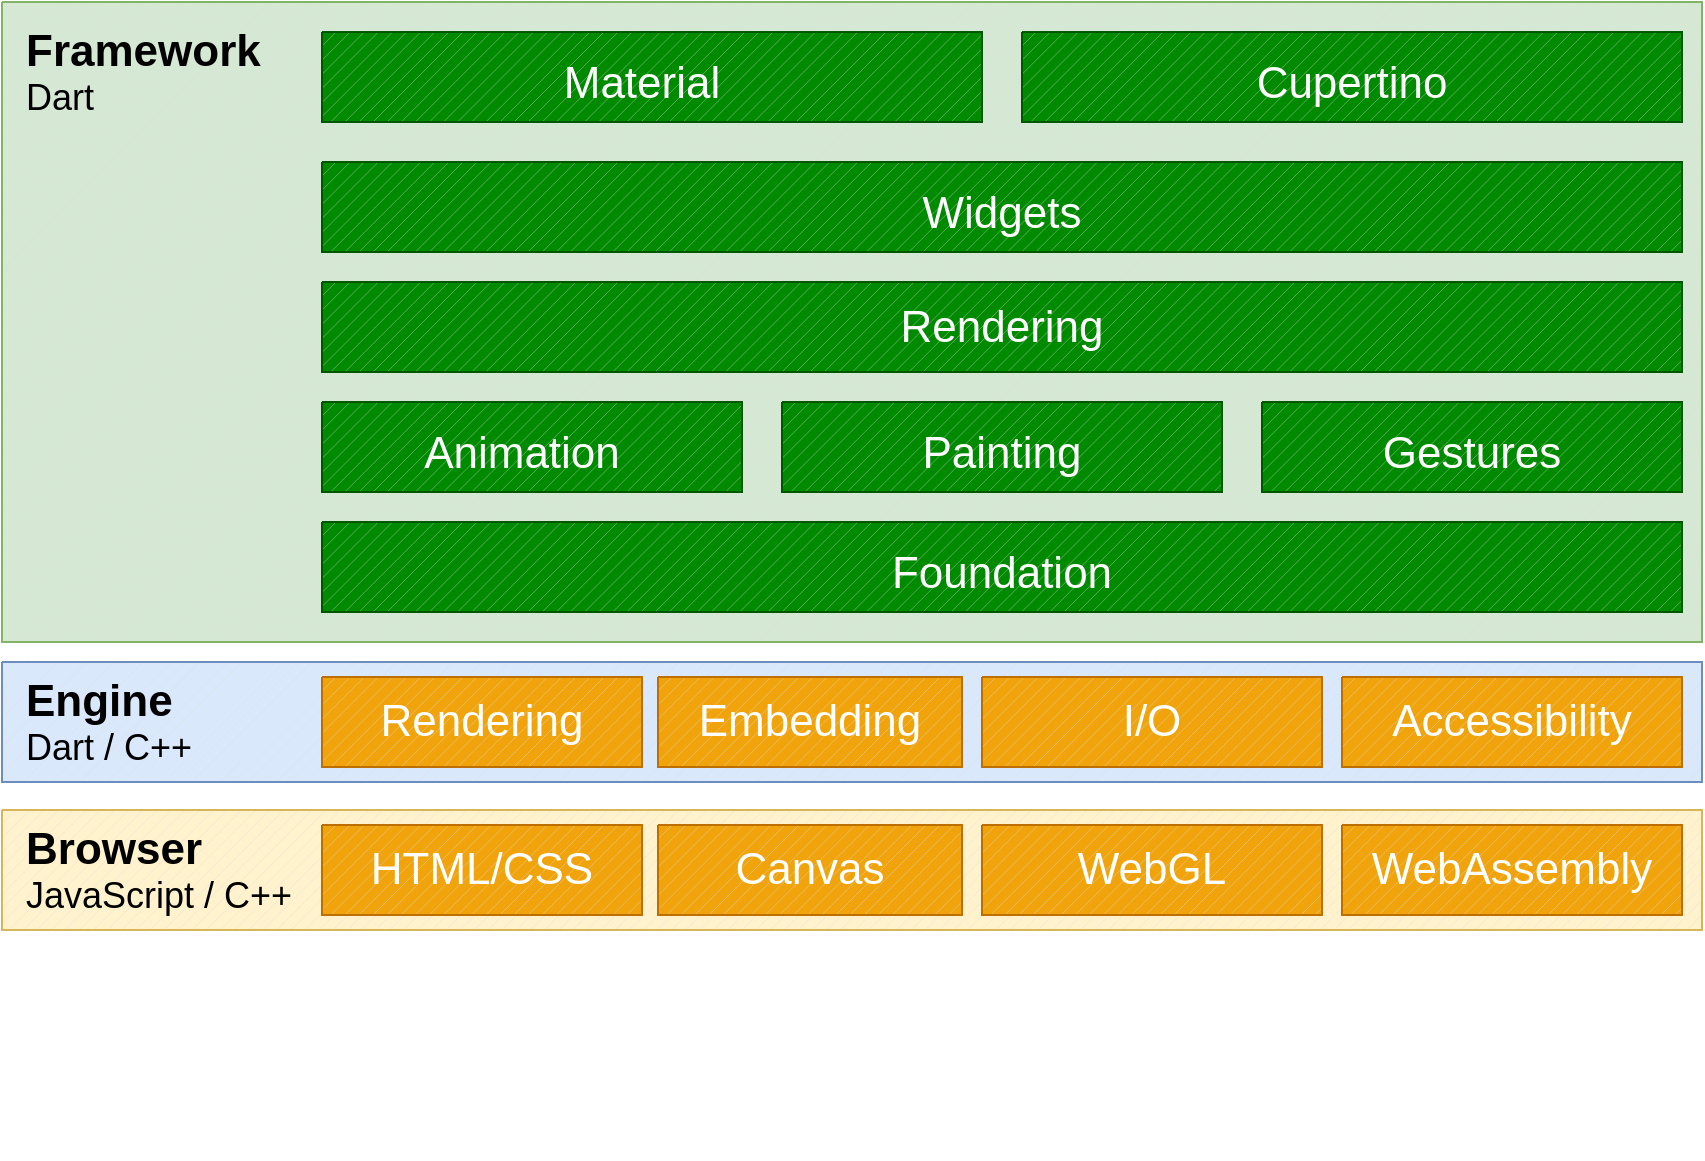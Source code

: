 <mxfile version="26.0.5">
  <diagram name="Page-1" id="iEswzy7BcGWgSbrlDjEJ">
    <mxGraphModel dx="1226" dy="746" grid="1" gridSize="10" guides="1" tooltips="1" connect="1" arrows="1" fold="1" page="1" pageScale="1" pageWidth="850" pageHeight="1100" math="0" shadow="0">
      <root>
        <mxCell id="0" />
        <mxCell id="1" parent="0" />
        <mxCell id="eU0kjX7wS5xwUF7xRdHj-2" value="" style="verticalLabelPosition=bottom;verticalAlign=top;html=1;shape=mxgraph.basic.patternFillRect;fillStyle=diag;step=5;fillStrokeWidth=0.2;fillStrokeColor=#dddddd;fillColor=#d5e8d4;strokeColor=#82b366;align=center;fontFamily=Helvetica;fontSize=12;fontColor=light-dark(#ffffff, #ededed);" parent="1" vertex="1">
          <mxGeometry x="20" y="70" width="850" height="320" as="geometry" />
        </mxCell>
        <mxCell id="eU0kjX7wS5xwUF7xRdHj-3" value="" style="verticalLabelPosition=bottom;verticalAlign=top;html=1;shape=mxgraph.basic.patternFillRect;fillStyle=diag;step=5;fillStrokeWidth=0.2;fillStrokeColor=#dddddd;fillColor=#fff2cc;strokeColor=#d6b656;labelBackgroundColor=default;textShadow=1;" parent="1" vertex="1">
          <mxGeometry x="20" y="474" width="850" height="60" as="geometry" />
        </mxCell>
        <mxCell id="eU0kjX7wS5xwUF7xRdHj-4" value="&lt;font style=&quot;font-size: 22px;&quot;&gt;&lt;b&gt;Framework&lt;/b&gt;&lt;/font&gt;&lt;div&gt;&lt;font style=&quot;font-size: 18px;&quot;&gt;Dart&lt;/font&gt;&lt;/div&gt;" style="text;html=1;align=left;verticalAlign=middle;whiteSpace=wrap;rounded=0;" parent="1" vertex="1">
          <mxGeometry x="30" y="80" width="120" height="50" as="geometry" />
        </mxCell>
        <mxCell id="eU0kjX7wS5xwUF7xRdHj-6" style="edgeStyle=orthogonalEdgeStyle;rounded=0;orthogonalLoop=1;jettySize=auto;html=1;exitX=0.5;exitY=1;exitDx=0;exitDy=0;" parent="1" edge="1">
          <mxGeometry relative="1" as="geometry">
            <mxPoint x="165" y="640" as="sourcePoint" />
            <mxPoint x="165" y="640" as="targetPoint" />
          </mxGeometry>
        </mxCell>
        <mxCell id="eU0kjX7wS5xwUF7xRdHj-7" value="&lt;font style=&quot;font-size: 22px;&quot;&gt;&lt;b&gt;Browser&lt;/b&gt;&lt;/font&gt;&lt;div&gt;&lt;font style=&quot;font-size: 18px;&quot;&gt;JavaScript / C++&lt;/font&gt;&lt;/div&gt;" style="text;html=1;align=left;verticalAlign=middle;whiteSpace=wrap;rounded=0;" parent="1" vertex="1">
          <mxGeometry x="30" y="489" width="150" height="30" as="geometry" />
        </mxCell>
        <mxCell id="eU0kjX7wS5xwUF7xRdHj-10" value="" style="verticalLabelPosition=bottom;verticalAlign=top;html=1;shape=mxgraph.basic.patternFillRect;fillStyle=diag;step=5;fillStrokeWidth=0.2;fillStrokeColor=#dddddd;fillColor=#008a00;fontColor=#ffffff;strokeColor=#005700;" parent="1" vertex="1">
          <mxGeometry x="180" y="85" width="330" height="45" as="geometry" />
        </mxCell>
        <mxCell id="eU0kjX7wS5xwUF7xRdHj-11" value="" style="verticalLabelPosition=bottom;verticalAlign=top;html=1;shape=mxgraph.basic.patternFillRect;fillStyle=diag;step=5;fillStrokeWidth=0.2;fillStrokeColor=#dddddd;fillColor=#008a00;fontColor=#ffffff;strokeColor=#005700;" parent="1" vertex="1">
          <mxGeometry x="530" y="85" width="330" height="45" as="geometry" />
        </mxCell>
        <mxCell id="eU0kjX7wS5xwUF7xRdHj-12" value="&lt;font style=&quot;font-size: 22px;&quot;&gt;Material&lt;/font&gt;" style="text;html=1;align=center;verticalAlign=middle;whiteSpace=wrap;rounded=0;fontSize=28;fontColor=light-dark(#ffffff, #ededed);" parent="1" vertex="1">
          <mxGeometry x="300" y="92.5" width="80" height="30" as="geometry" />
        </mxCell>
        <mxCell id="eU0kjX7wS5xwUF7xRdHj-13" value="&lt;font style=&quot;font-size: 22px;&quot;&gt;Cupertino&lt;/font&gt;" style="text;html=1;align=center;verticalAlign=middle;whiteSpace=wrap;rounded=0;fontSize=28;fontColor=light-dark(#ffffff, #ededed);" parent="1" vertex="1">
          <mxGeometry x="655" y="92.5" width="80" height="30" as="geometry" />
        </mxCell>
        <mxCell id="eU0kjX7wS5xwUF7xRdHj-14" value="" style="verticalLabelPosition=bottom;verticalAlign=top;html=1;shape=mxgraph.basic.patternFillRect;fillStyle=diag;step=5;fillStrokeWidth=0.2;fillStrokeColor=#dddddd;fillColor=#008a00;fontColor=#ffffff;strokeColor=#005700;" parent="1" vertex="1">
          <mxGeometry x="180" y="150" width="680" height="45" as="geometry" />
        </mxCell>
        <mxCell id="eU0kjX7wS5xwUF7xRdHj-15" value="" style="verticalLabelPosition=bottom;verticalAlign=top;html=1;shape=mxgraph.basic.patternFillRect;fillStyle=diag;step=5;fillStrokeWidth=0.2;fillStrokeColor=#dddddd;fillColor=#008a00;fontColor=#ffffff;strokeColor=#005700;" parent="1" vertex="1">
          <mxGeometry x="180" y="210" width="680" height="45" as="geometry" />
        </mxCell>
        <mxCell id="eU0kjX7wS5xwUF7xRdHj-16" value="" style="verticalLabelPosition=bottom;verticalAlign=top;html=1;shape=mxgraph.basic.patternFillRect;fillStyle=diag;step=5;fillStrokeWidth=0.2;fillStrokeColor=#dddddd;fillColor=#008a00;fontColor=#ffffff;strokeColor=#005700;" parent="1" vertex="1">
          <mxGeometry x="180" y="330" width="680" height="45" as="geometry" />
        </mxCell>
        <mxCell id="eU0kjX7wS5xwUF7xRdHj-17" value="" style="verticalLabelPosition=bottom;verticalAlign=top;html=1;shape=mxgraph.basic.patternFillRect;fillStyle=diag;step=5;fillStrokeWidth=0.2;fillStrokeColor=#dddddd;fillColor=#008a00;fontColor=#ffffff;strokeColor=#005700;" parent="1" vertex="1">
          <mxGeometry x="180" y="270" width="210" height="45" as="geometry" />
        </mxCell>
        <mxCell id="eU0kjX7wS5xwUF7xRdHj-19" value="&lt;font style=&quot;font-size: 22px;&quot;&gt;Widgets&lt;/font&gt;&lt;span style=&quot;color: rgba(0, 0, 0, 0); font-family: monospace; font-size: 0px; text-align: start; text-wrap-mode: nowrap;&quot;&gt;%3CmxGraphModel%3E%3Croot%3E%3CmxCell%20id%3D%220%22%2F%3E%3CmxCell%20id%3D%221%22%20parent%3D%220%22%2F%3E%3CmxCell%20id%3D%222%22%20value%3D%22%26lt%3Bfont%20style%3D%26quot%3Bfont-size%3A%2022px%3B%26quot%3B%26gt%3BMaterial%26lt%3B%2Ffont%26gt%3B%22%20style%3D%22text%3Bhtml%3D1%3Balign%3Dcenter%3BverticalAlign%3Dmiddle%3BwhiteSpace%3Dwrap%3Brounded%3D0%3BfontSize%3D28%3BfontColor%3Dlight-dark(%23ffffff%2C%20%23ededed)%3B%22%20vertex%3D%221%22%20parent%3D%221%22%3E%3CmxGeometry%20x%3D%22300%22%20y%3D%2292.5%22%20width%3D%2280%22%20height%3D%2230%22%20as%3D%22geometry%22%2F%3E%3C%2FmxCell%3E%3C%2Froot%3E%3C%2FmxGraphModel%3E&lt;/span&gt;" style="text;html=1;align=center;verticalAlign=middle;whiteSpace=wrap;rounded=0;fontSize=28;fontColor=light-dark(#ffffff, #ededed);" parent="1" vertex="1">
          <mxGeometry x="480" y="157.5" width="80" height="30" as="geometry" />
        </mxCell>
        <mxCell id="eU0kjX7wS5xwUF7xRdHj-20" value="&lt;span style=&quot;font-size: 22px;&quot;&gt;Rendering&lt;/span&gt;" style="text;html=1;align=center;verticalAlign=middle;whiteSpace=wrap;rounded=0;fontSize=28;fontColor=light-dark(#ffffff, #ededed);" parent="1" vertex="1">
          <mxGeometry x="480" y="215" width="80" height="30" as="geometry" />
        </mxCell>
        <mxCell id="eU0kjX7wS5xwUF7xRdHj-21" value="&lt;span style=&quot;font-size: 22px;&quot;&gt;Foundation&lt;/span&gt;" style="text;html=1;align=center;verticalAlign=middle;whiteSpace=wrap;rounded=0;fontSize=28;fontColor=light-dark(#ffffff, #ededed);" parent="1" vertex="1">
          <mxGeometry x="480" y="337.5" width="80" height="30" as="geometry" />
        </mxCell>
        <mxCell id="eU0kjX7wS5xwUF7xRdHj-23" value="" style="verticalLabelPosition=bottom;verticalAlign=top;html=1;shape=mxgraph.basic.patternFillRect;fillStyle=diag;step=5;fillStrokeWidth=0.2;fillStrokeColor=#dddddd;fillColor=#008a00;fontColor=#ffffff;strokeColor=#005700;" parent="1" vertex="1">
          <mxGeometry x="410" y="270" width="220" height="45" as="geometry" />
        </mxCell>
        <mxCell id="eU0kjX7wS5xwUF7xRdHj-24" value="" style="verticalLabelPosition=bottom;verticalAlign=top;html=1;shape=mxgraph.basic.patternFillRect;fillStyle=diag;step=5;fillStrokeWidth=0.2;fillStrokeColor=#dddddd;fillColor=#008a00;fontColor=#ffffff;strokeColor=#005700;" parent="1" vertex="1">
          <mxGeometry x="650" y="270" width="210" height="45" as="geometry" />
        </mxCell>
        <mxCell id="eU0kjX7wS5xwUF7xRdHj-25" value="&lt;span style=&quot;font-size: 22px;&quot;&gt;Animation&lt;/span&gt;" style="text;html=1;align=center;verticalAlign=middle;whiteSpace=wrap;rounded=0;fontSize=28;fontColor=light-dark(#ffffff, #ededed);" parent="1" vertex="1">
          <mxGeometry x="240" y="275" width="80" height="35" as="geometry" />
        </mxCell>
        <mxCell id="eU0kjX7wS5xwUF7xRdHj-26" value="&lt;span style=&quot;font-size: 22px;&quot;&gt;Gestures&lt;/span&gt;" style="text;html=1;align=center;verticalAlign=middle;whiteSpace=wrap;rounded=0;fontSize=28;fontColor=light-dark(#ffffff, #ededed);" parent="1" vertex="1">
          <mxGeometry x="715" y="275" width="80" height="35" as="geometry" />
        </mxCell>
        <mxCell id="eU0kjX7wS5xwUF7xRdHj-27" value="&lt;span style=&quot;font-size: 22px;&quot;&gt;Painting&lt;/span&gt;" style="text;html=1;align=center;verticalAlign=middle;whiteSpace=wrap;rounded=0;fontSize=28;fontColor=light-dark(#ffffff, #ededed);" parent="1" vertex="1">
          <mxGeometry x="480" y="275" width="80" height="35" as="geometry" />
        </mxCell>
        <mxCell id="eU0kjX7wS5xwUF7xRdHj-28" value="" style="verticalLabelPosition=bottom;verticalAlign=top;html=1;shape=mxgraph.basic.patternFillRect;fillStyle=diag;step=5;fillStrokeWidth=0.2;fillStrokeColor=#dddddd;fillColor=#f0a30a;fontColor=#000000;strokeColor=#BD7000;" parent="1" vertex="1">
          <mxGeometry x="180" y="481.5" width="160" height="45" as="geometry" />
        </mxCell>
        <mxCell id="eU0kjX7wS5xwUF7xRdHj-29" value="" style="verticalLabelPosition=bottom;verticalAlign=top;html=1;shape=mxgraph.basic.patternFillRect;fillStyle=diag;step=5;fillStrokeWidth=0.2;fillStrokeColor=#dddddd;fillColor=#f0a30a;fontColor=#000000;strokeColor=#BD7000;" parent="1" vertex="1">
          <mxGeometry x="348" y="481.5" width="152" height="45" as="geometry" />
        </mxCell>
        <mxCell id="eU0kjX7wS5xwUF7xRdHj-30" value="" style="verticalLabelPosition=bottom;verticalAlign=top;html=1;shape=mxgraph.basic.patternFillRect;fillStyle=diag;step=5;fillStrokeWidth=0.2;fillStrokeColor=#dddddd;fillColor=#f0a30a;fontColor=#000000;strokeColor=#BD7000;" parent="1" vertex="1">
          <mxGeometry x="510" y="481.5" width="170" height="45" as="geometry" />
        </mxCell>
        <mxCell id="eU0kjX7wS5xwUF7xRdHj-31" value="" style="verticalLabelPosition=bottom;verticalAlign=top;html=1;shape=mxgraph.basic.patternFillRect;fillStyle=diag;step=5;fillStrokeWidth=0.2;fillStrokeColor=#dddddd;fillColor=#f0a30a;fontColor=#000000;strokeColor=#BD7000;" parent="1" vertex="1">
          <mxGeometry x="690" y="481.5" width="170" height="45" as="geometry" />
        </mxCell>
        <mxCell id="eU0kjX7wS5xwUF7xRdHj-33" value="&lt;font style=&quot;font-size: 22px; color: rgb(255, 255, 255);&quot;&gt;HTML/CSS&lt;/font&gt;" style="text;html=1;align=center;verticalAlign=middle;whiteSpace=wrap;rounded=0;" parent="1" vertex="1">
          <mxGeometry x="230" y="489" width="60" height="30" as="geometry" />
        </mxCell>
        <mxCell id="eU0kjX7wS5xwUF7xRdHj-34" value="&lt;font style=&quot;font-size: 22px; color: rgb(255, 255, 255);&quot;&gt;Canvas&lt;/font&gt;" style="text;html=1;align=center;verticalAlign=middle;whiteSpace=wrap;rounded=0;" parent="1" vertex="1">
          <mxGeometry x="394" y="489" width="60" height="30" as="geometry" />
        </mxCell>
        <mxCell id="eU0kjX7wS5xwUF7xRdHj-35" value="&lt;font style=&quot;font-size: 22px; color: rgb(255, 255, 255);&quot;&gt;WebGL&lt;/font&gt;" style="text;html=1;align=center;verticalAlign=middle;whiteSpace=wrap;rounded=0;" parent="1" vertex="1">
          <mxGeometry x="565" y="489" width="60" height="30" as="geometry" />
        </mxCell>
        <mxCell id="eU0kjX7wS5xwUF7xRdHj-36" value="&lt;font style=&quot;font-size: 22px; color: rgb(255, 255, 255);&quot;&gt;WebAssembly&lt;/font&gt;" style="text;html=1;align=center;verticalAlign=middle;whiteSpace=wrap;rounded=0;" parent="1" vertex="1">
          <mxGeometry x="745" y="489" width="60" height="30" as="geometry" />
        </mxCell>
        <mxCell id="7qe8jE41nwvI0GSgo9u9-1" value="" style="verticalLabelPosition=bottom;verticalAlign=top;html=1;shape=mxgraph.basic.patternFillRect;fillStyle=diag;step=5;fillStrokeWidth=0.2;fillStrokeColor=#dddddd;fillColor=#dae8fc;strokeColor=#6c8ebf;labelBackgroundColor=default;textShadow=1;" vertex="1" parent="1">
          <mxGeometry x="20" y="400" width="850" height="60" as="geometry" />
        </mxCell>
        <mxCell id="7qe8jE41nwvI0GSgo9u9-2" value="&lt;font style=&quot;font-size: 22px;&quot;&gt;&lt;b&gt;Engine&lt;/b&gt;&lt;/font&gt;&lt;div&gt;&lt;font style=&quot;font-size: 18px;&quot;&gt;Dart / C++&lt;/font&gt;&lt;/div&gt;" style="text;html=1;align=left;verticalAlign=middle;whiteSpace=wrap;rounded=0;" vertex="1" parent="1">
          <mxGeometry x="30" y="415" width="150" height="30" as="geometry" />
        </mxCell>
        <mxCell id="7qe8jE41nwvI0GSgo9u9-3" value="" style="verticalLabelPosition=bottom;verticalAlign=top;html=1;shape=mxgraph.basic.patternFillRect;fillStyle=diag;step=5;fillStrokeWidth=0.2;fillStrokeColor=#dddddd;fillColor=#f0a30a;fontColor=#000000;strokeColor=#BD7000;" vertex="1" parent="1">
          <mxGeometry x="180" y="407.5" width="160" height="45" as="geometry" />
        </mxCell>
        <mxCell id="7qe8jE41nwvI0GSgo9u9-4" value="" style="verticalLabelPosition=bottom;verticalAlign=top;html=1;shape=mxgraph.basic.patternFillRect;fillStyle=diag;step=5;fillStrokeWidth=0.2;fillStrokeColor=#dddddd;fillColor=#f0a30a;fontColor=#000000;strokeColor=#BD7000;" vertex="1" parent="1">
          <mxGeometry x="348" y="407.5" width="152" height="45" as="geometry" />
        </mxCell>
        <mxCell id="7qe8jE41nwvI0GSgo9u9-5" value="" style="verticalLabelPosition=bottom;verticalAlign=top;html=1;shape=mxgraph.basic.patternFillRect;fillStyle=diag;step=5;fillStrokeWidth=0.2;fillStrokeColor=#dddddd;fillColor=#f0a30a;fontColor=#000000;strokeColor=#BD7000;" vertex="1" parent="1">
          <mxGeometry x="510" y="407.5" width="170" height="45" as="geometry" />
        </mxCell>
        <mxCell id="7qe8jE41nwvI0GSgo9u9-6" value="" style="verticalLabelPosition=bottom;verticalAlign=top;html=1;shape=mxgraph.basic.patternFillRect;fillStyle=diag;step=5;fillStrokeWidth=0.2;fillStrokeColor=#dddddd;fillColor=#f0a30a;fontColor=#000000;strokeColor=#BD7000;" vertex="1" parent="1">
          <mxGeometry x="690" y="407.5" width="170" height="45" as="geometry" />
        </mxCell>
        <mxCell id="7qe8jE41nwvI0GSgo9u9-7" value="&lt;font style=&quot;font-size: 22px; color: rgb(255, 255, 255);&quot;&gt;Rendering&lt;/font&gt;" style="text;html=1;align=center;verticalAlign=middle;whiteSpace=wrap;rounded=0;" vertex="1" parent="1">
          <mxGeometry x="230" y="415" width="60" height="30" as="geometry" />
        </mxCell>
        <mxCell id="7qe8jE41nwvI0GSgo9u9-8" value="&lt;font style=&quot;font-size: 22px; color: rgb(255, 255, 255);&quot;&gt;Embedding&lt;/font&gt;" style="text;html=1;align=center;verticalAlign=middle;whiteSpace=wrap;rounded=0;" vertex="1" parent="1">
          <mxGeometry x="394" y="415" width="60" height="30" as="geometry" />
        </mxCell>
        <mxCell id="7qe8jE41nwvI0GSgo9u9-9" value="&lt;font style=&quot;font-size: 22px; color: rgb(255, 255, 255);&quot;&gt;I/O&lt;/font&gt;" style="text;html=1;align=center;verticalAlign=middle;whiteSpace=wrap;rounded=0;" vertex="1" parent="1">
          <mxGeometry x="565" y="415" width="60" height="30" as="geometry" />
        </mxCell>
        <mxCell id="7qe8jE41nwvI0GSgo9u9-10" value="&lt;font style=&quot;font-size: 22px; color: rgb(255, 255, 255);&quot;&gt;Accessibility&lt;/font&gt;" style="text;html=1;align=center;verticalAlign=middle;whiteSpace=wrap;rounded=0;" vertex="1" parent="1">
          <mxGeometry x="745" y="415" width="60" height="30" as="geometry" />
        </mxCell>
      </root>
    </mxGraphModel>
  </diagram>
</mxfile>

